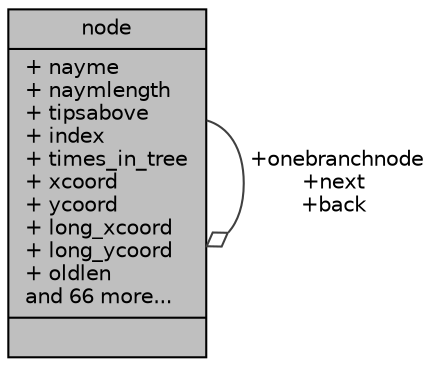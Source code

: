 digraph "node"
{
  edge [fontname="Helvetica",fontsize="10",labelfontname="Helvetica",labelfontsize="10"];
  node [fontname="Helvetica",fontsize="10",shape=record];
  Node1 [label="{node\n|+ nayme\l+ naymlength\l+ tipsabove\l+ index\l+ times_in_tree\l+ xcoord\l+ ycoord\l+ long_xcoord\l+ long_ycoord\l+ oldlen\land 66 more...\l|}",height=0.2,width=0.4,color="black", fillcolor="grey75", style="filled", fontcolor="black"];
  Node1 -> Node1 [color="grey25",fontsize="10",style="solid",label=" +onebranchnode\n+next\n+back" ,arrowhead="odiamond",fontname="Helvetica"];
}
